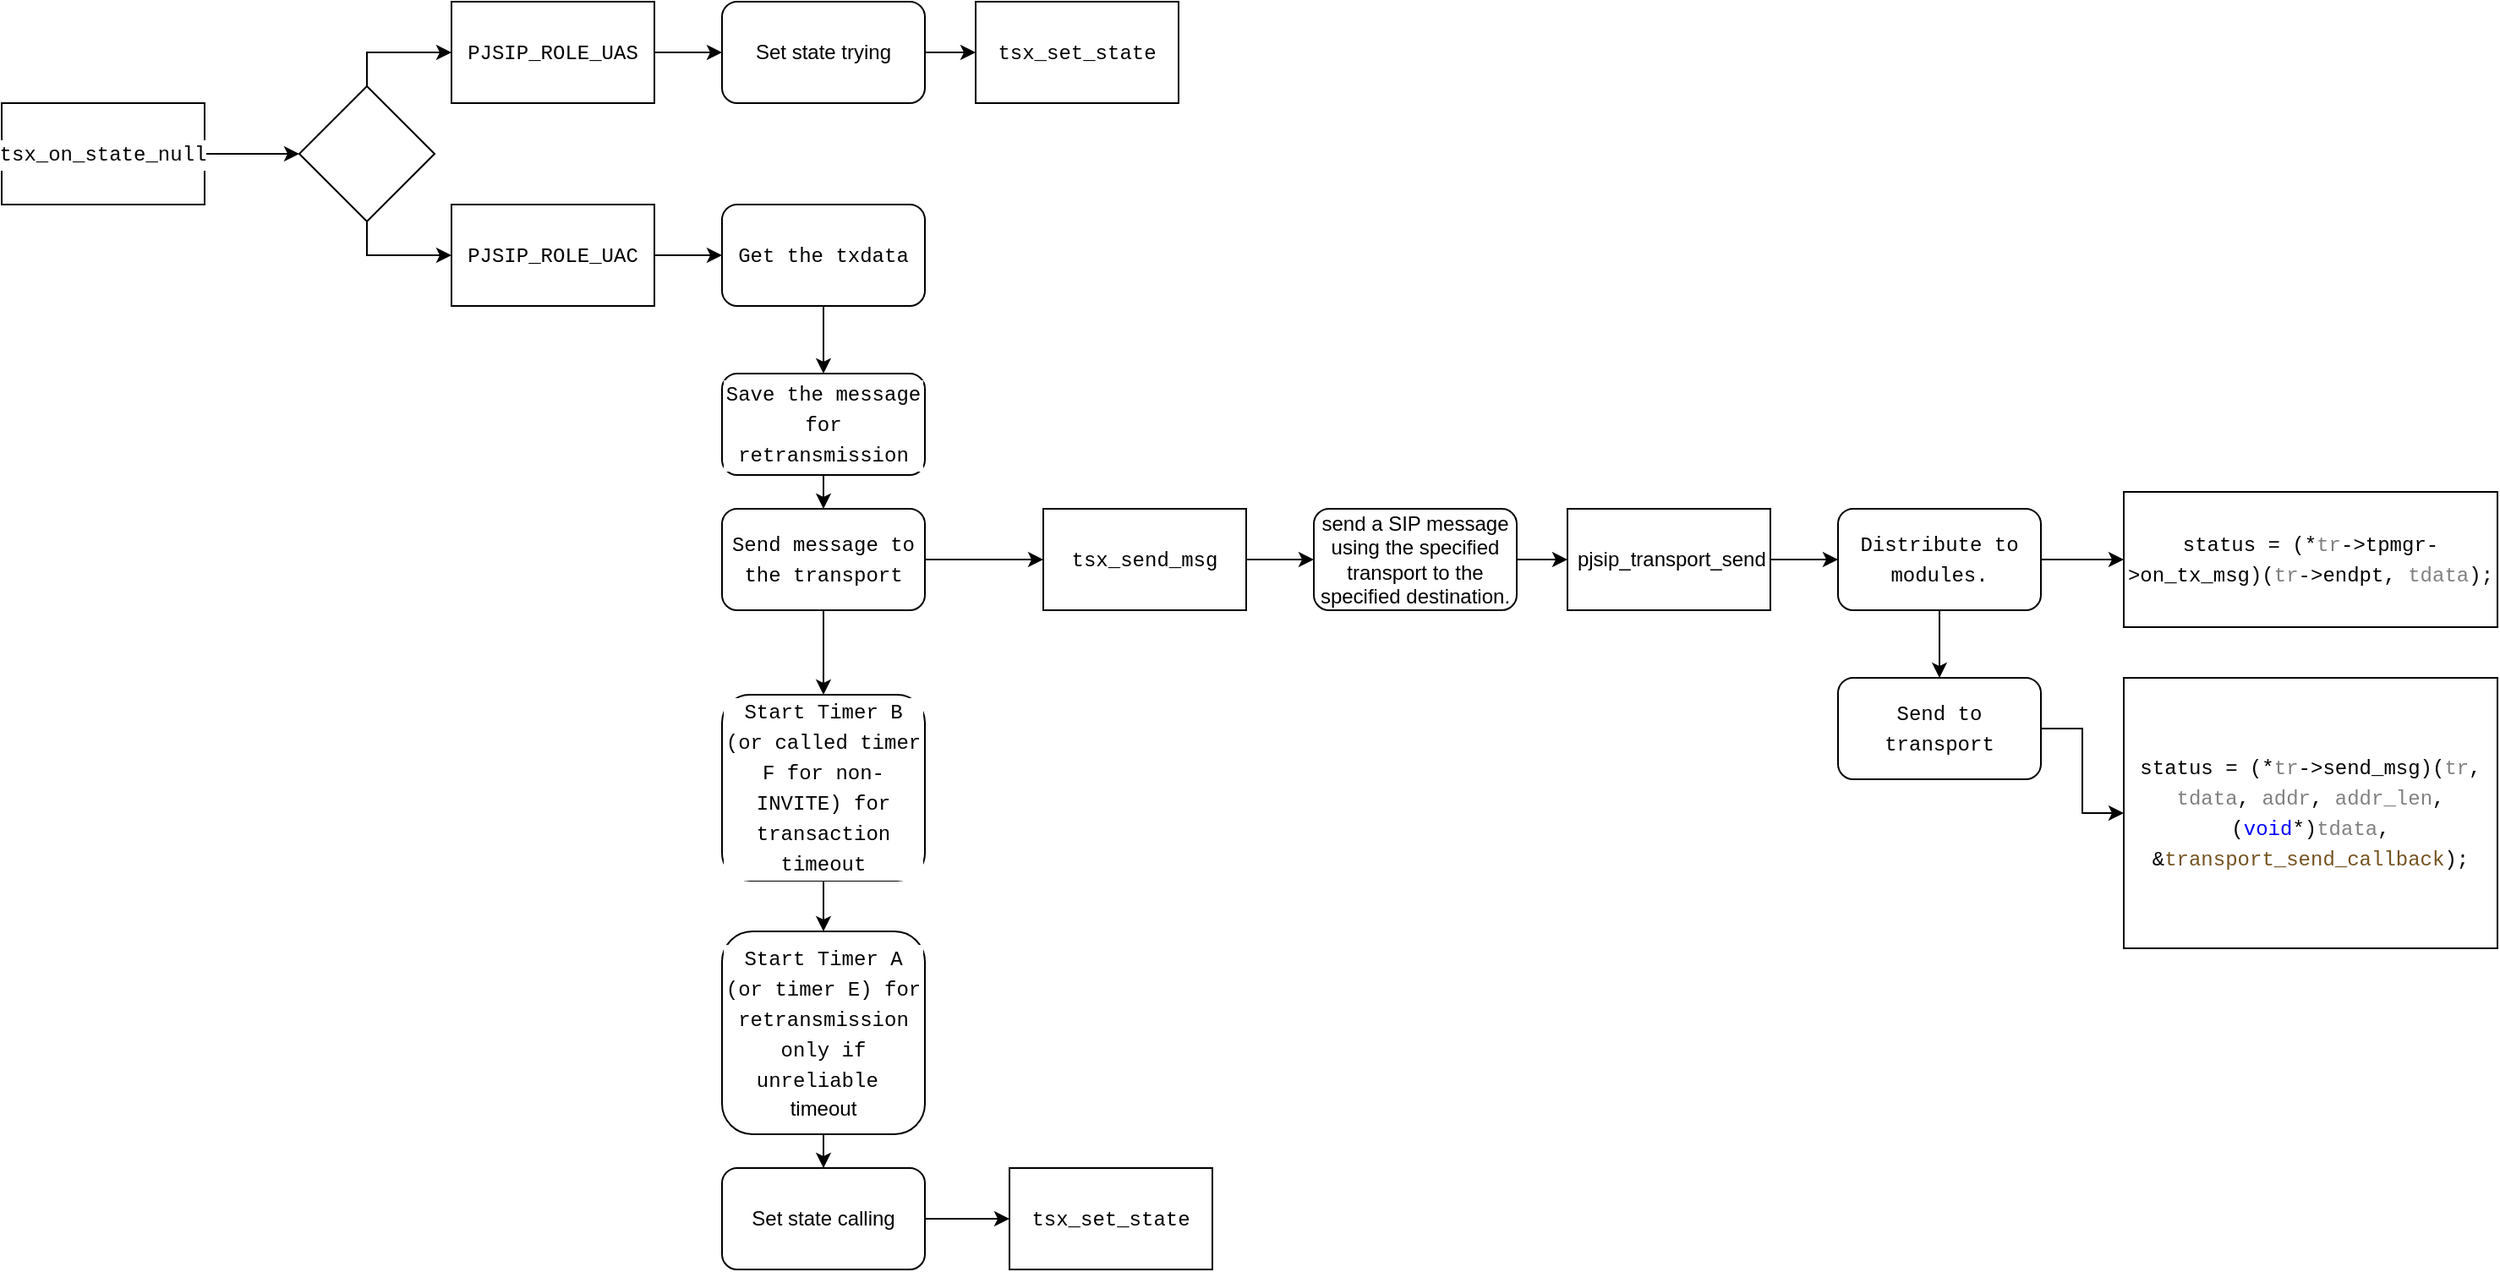 <mxfile version="23.0.2" type="device">
  <diagram name="第 1 页" id="Cg21HPRUDu0QK858DQtc">
    <mxGraphModel dx="1706" dy="-295" grid="1" gridSize="10" guides="1" tooltips="1" connect="1" arrows="1" fold="1" page="1" pageScale="1" pageWidth="827" pageHeight="1169" math="0" shadow="0">
      <root>
        <mxCell id="0" />
        <mxCell id="1" parent="0" />
        <mxCell id="-cGrdV75PCvy61bXwfDb-4" style="edgeStyle=orthogonalEdgeStyle;rounded=0;orthogonalLoop=1;jettySize=auto;html=1;exitX=1;exitY=0.5;exitDx=0;exitDy=0;entryX=0;entryY=0.5;entryDx=0;entryDy=0;" edge="1" parent="1" source="-cGrdV75PCvy61bXwfDb-5" target="-cGrdV75PCvy61bXwfDb-8">
          <mxGeometry relative="1" as="geometry" />
        </mxCell>
        <mxCell id="-cGrdV75PCvy61bXwfDb-5" value="&lt;div style=&quot;background-color: rgb(255, 255, 255); font-family: Menlo, Monaco, &amp;quot;Courier New&amp;quot;, monospace; line-height: 18px;&quot;&gt;tsx_on_state_null&lt;/div&gt;" style="rounded=0;whiteSpace=wrap;html=1;" vertex="1" parent="1">
          <mxGeometry x="354" y="1500" width="120" height="60" as="geometry" />
        </mxCell>
        <mxCell id="-cGrdV75PCvy61bXwfDb-6" style="edgeStyle=orthogonalEdgeStyle;rounded=0;orthogonalLoop=1;jettySize=auto;html=1;exitX=0.5;exitY=0;exitDx=0;exitDy=0;entryX=0;entryY=0.5;entryDx=0;entryDy=0;" edge="1" parent="1" source="-cGrdV75PCvy61bXwfDb-8" target="-cGrdV75PCvy61bXwfDb-10">
          <mxGeometry relative="1" as="geometry" />
        </mxCell>
        <mxCell id="-cGrdV75PCvy61bXwfDb-7" style="edgeStyle=orthogonalEdgeStyle;rounded=0;orthogonalLoop=1;jettySize=auto;html=1;exitX=0.5;exitY=1;exitDx=0;exitDy=0;entryX=0;entryY=0.5;entryDx=0;entryDy=0;" edge="1" parent="1" source="-cGrdV75PCvy61bXwfDb-8" target="-cGrdV75PCvy61bXwfDb-12">
          <mxGeometry relative="1" as="geometry" />
        </mxCell>
        <mxCell id="-cGrdV75PCvy61bXwfDb-8" value="&lt;div style=&quot;background-color: rgb(255, 255, 255); font-family: Menlo, Monaco, &amp;quot;Courier New&amp;quot;, monospace; line-height: 18px;&quot;&gt;&lt;br&gt;&lt;/div&gt;" style="rhombus;whiteSpace=wrap;html=1;" vertex="1" parent="1">
          <mxGeometry x="530" y="1490" width="80" height="80" as="geometry" />
        </mxCell>
        <mxCell id="-cGrdV75PCvy61bXwfDb-9" value="" style="edgeStyle=orthogonalEdgeStyle;rounded=0;orthogonalLoop=1;jettySize=auto;html=1;" edge="1" parent="1" source="-cGrdV75PCvy61bXwfDb-10" target="-cGrdV75PCvy61bXwfDb-22">
          <mxGeometry relative="1" as="geometry" />
        </mxCell>
        <mxCell id="-cGrdV75PCvy61bXwfDb-10" value="&lt;div style=&quot;background-color: rgb(255, 255, 255); font-family: Menlo, Monaco, &amp;quot;Courier New&amp;quot;, monospace; line-height: 18px;&quot;&gt;PJSIP_ROLE_UAS&lt;/div&gt;" style="rounded=0;whiteSpace=wrap;html=1;" vertex="1" parent="1">
          <mxGeometry x="620" y="1440" width="120" height="60" as="geometry" />
        </mxCell>
        <mxCell id="-cGrdV75PCvy61bXwfDb-11" style="edgeStyle=orthogonalEdgeStyle;rounded=0;orthogonalLoop=1;jettySize=auto;html=1;exitX=1;exitY=0.5;exitDx=0;exitDy=0;entryX=0;entryY=0.5;entryDx=0;entryDy=0;" edge="1" parent="1" source="-cGrdV75PCvy61bXwfDb-12" target="-cGrdV75PCvy61bXwfDb-14">
          <mxGeometry relative="1" as="geometry" />
        </mxCell>
        <mxCell id="-cGrdV75PCvy61bXwfDb-12" value="&lt;div style=&quot;background-color: rgb(255, 255, 255); font-family: Menlo, Monaco, &amp;quot;Courier New&amp;quot;, monospace; line-height: 18px;&quot;&gt;PJSIP_ROLE_UAC&lt;br&gt;&lt;/div&gt;" style="rounded=0;whiteSpace=wrap;html=1;" vertex="1" parent="1">
          <mxGeometry x="620" y="1560" width="120" height="60" as="geometry" />
        </mxCell>
        <mxCell id="-cGrdV75PCvy61bXwfDb-13" style="edgeStyle=orthogonalEdgeStyle;rounded=0;orthogonalLoop=1;jettySize=auto;html=1;exitX=0.5;exitY=1;exitDx=0;exitDy=0;" edge="1" parent="1" source="-cGrdV75PCvy61bXwfDb-14" target="-cGrdV75PCvy61bXwfDb-16">
          <mxGeometry relative="1" as="geometry" />
        </mxCell>
        <mxCell id="-cGrdV75PCvy61bXwfDb-14" value="&lt;div style=&quot;background-color: rgb(255, 255, 255); font-family: Menlo, Monaco, &amp;quot;Courier New&amp;quot;, monospace; line-height: 18px;&quot;&gt;Get the txdata&lt;/div&gt;" style="rounded=1;whiteSpace=wrap;html=1;" vertex="1" parent="1">
          <mxGeometry x="780" y="1560" width="120" height="60" as="geometry" />
        </mxCell>
        <mxCell id="-cGrdV75PCvy61bXwfDb-15" style="edgeStyle=orthogonalEdgeStyle;rounded=0;orthogonalLoop=1;jettySize=auto;html=1;exitX=0.5;exitY=1;exitDx=0;exitDy=0;entryX=0.5;entryY=0;entryDx=0;entryDy=0;" edge="1" parent="1" source="-cGrdV75PCvy61bXwfDb-16" target="-cGrdV75PCvy61bXwfDb-29">
          <mxGeometry relative="1" as="geometry" />
        </mxCell>
        <mxCell id="-cGrdV75PCvy61bXwfDb-16" value="&lt;div style=&quot;background-color: rgb(255, 255, 255); font-family: Menlo, Monaco, &amp;quot;Courier New&amp;quot;, monospace; line-height: 18px;&quot;&gt;Save the message for retransmission&lt;/div&gt;" style="rounded=1;whiteSpace=wrap;html=1;" vertex="1" parent="1">
          <mxGeometry x="780" y="1660" width="120" height="60" as="geometry" />
        </mxCell>
        <mxCell id="-cGrdV75PCvy61bXwfDb-17" value="" style="edgeStyle=orthogonalEdgeStyle;rounded=0;orthogonalLoop=1;jettySize=auto;html=1;" edge="1" parent="1" source="-cGrdV75PCvy61bXwfDb-18" target="-cGrdV75PCvy61bXwfDb-20">
          <mxGeometry relative="1" as="geometry" />
        </mxCell>
        <mxCell id="-cGrdV75PCvy61bXwfDb-18" value="&lt;div style=&quot;background-color: rgb(255, 255, 255); font-family: Menlo, Monaco, &amp;quot;Courier New&amp;quot;, monospace; line-height: 18px;&quot;&gt;Start Timer B (or called timer F for non-INVITE) for transaction timeout&lt;/div&gt;" style="rounded=1;whiteSpace=wrap;html=1;" vertex="1" parent="1">
          <mxGeometry x="780" y="1850" width="120" height="110" as="geometry" />
        </mxCell>
        <mxCell id="-cGrdV75PCvy61bXwfDb-19" value="" style="edgeStyle=orthogonalEdgeStyle;rounded=0;orthogonalLoop=1;jettySize=auto;html=1;" edge="1" parent="1" source="-cGrdV75PCvy61bXwfDb-20" target="-cGrdV75PCvy61bXwfDb-25">
          <mxGeometry relative="1" as="geometry" />
        </mxCell>
        <mxCell id="-cGrdV75PCvy61bXwfDb-20" value="&lt;div style=&quot;background-color: rgb(255, 255, 255); font-family: Menlo, Monaco, &amp;quot;Courier New&amp;quot;, monospace; line-height: 18px;&quot;&gt;Start Timer A (or timer E) for retransmission only if unreliable&amp;nbsp;&lt;/div&gt;timeout" style="rounded=1;whiteSpace=wrap;html=1;" vertex="1" parent="1">
          <mxGeometry x="780" y="1990" width="120" height="120" as="geometry" />
        </mxCell>
        <mxCell id="-cGrdV75PCvy61bXwfDb-21" value="" style="edgeStyle=orthogonalEdgeStyle;rounded=0;orthogonalLoop=1;jettySize=auto;html=1;" edge="1" parent="1" source="-cGrdV75PCvy61bXwfDb-22" target="-cGrdV75PCvy61bXwfDb-23">
          <mxGeometry relative="1" as="geometry" />
        </mxCell>
        <mxCell id="-cGrdV75PCvy61bXwfDb-22" value="Set state trying" style="rounded=1;whiteSpace=wrap;html=1;" vertex="1" parent="1">
          <mxGeometry x="780" y="1440" width="120" height="60" as="geometry" />
        </mxCell>
        <mxCell id="-cGrdV75PCvy61bXwfDb-23" value="&lt;div style=&quot;background-color: rgb(255, 255, 255); font-family: Menlo, Monaco, &amp;quot;Courier New&amp;quot;, monospace; line-height: 18px;&quot;&gt;tsx_set_state&lt;/div&gt;" style="whiteSpace=wrap;html=1;" vertex="1" parent="1">
          <mxGeometry x="930" y="1440" width="120" height="60" as="geometry" />
        </mxCell>
        <mxCell id="-cGrdV75PCvy61bXwfDb-24" value="" style="edgeStyle=orthogonalEdgeStyle;rounded=0;orthogonalLoop=1;jettySize=auto;html=1;" edge="1" parent="1" source="-cGrdV75PCvy61bXwfDb-25" target="-cGrdV75PCvy61bXwfDb-26">
          <mxGeometry relative="1" as="geometry" />
        </mxCell>
        <mxCell id="-cGrdV75PCvy61bXwfDb-25" value="Set state calling" style="rounded=1;whiteSpace=wrap;html=1;" vertex="1" parent="1">
          <mxGeometry x="780" y="2130" width="120" height="60" as="geometry" />
        </mxCell>
        <mxCell id="-cGrdV75PCvy61bXwfDb-26" value="&lt;div style=&quot;background-color: rgb(255, 255, 255); font-family: Menlo, Monaco, &amp;quot;Courier New&amp;quot;, monospace; line-height: 18px;&quot;&gt;tsx_set_state&lt;/div&gt;" style="whiteSpace=wrap;html=1;" vertex="1" parent="1">
          <mxGeometry x="950" y="2130" width="120" height="60" as="geometry" />
        </mxCell>
        <mxCell id="-cGrdV75PCvy61bXwfDb-27" value="" style="edgeStyle=orthogonalEdgeStyle;rounded=0;orthogonalLoop=1;jettySize=auto;html=1;" edge="1" parent="1" source="-cGrdV75PCvy61bXwfDb-29" target="-cGrdV75PCvy61bXwfDb-18">
          <mxGeometry relative="1" as="geometry" />
        </mxCell>
        <mxCell id="-cGrdV75PCvy61bXwfDb-28" style="edgeStyle=orthogonalEdgeStyle;rounded=0;orthogonalLoop=1;jettySize=auto;html=1;exitX=1;exitY=0.5;exitDx=0;exitDy=0;entryX=0;entryY=0.5;entryDx=0;entryDy=0;" edge="1" parent="1" source="-cGrdV75PCvy61bXwfDb-29" target="-cGrdV75PCvy61bXwfDb-31">
          <mxGeometry relative="1" as="geometry" />
        </mxCell>
        <mxCell id="-cGrdV75PCvy61bXwfDb-29" value="&lt;div style=&quot;background-color: rgb(255, 255, 255); font-family: Menlo, Monaco, &amp;quot;Courier New&amp;quot;, monospace; line-height: 18px;&quot;&gt;&lt;div style=&quot;line-height: 18px;&quot;&gt;Send message to the transport&lt;/div&gt;&lt;/div&gt;" style="rounded=1;whiteSpace=wrap;html=1;" vertex="1" parent="1">
          <mxGeometry x="780" y="1740" width="120" height="60" as="geometry" />
        </mxCell>
        <mxCell id="-cGrdV75PCvy61bXwfDb-30" value="" style="edgeStyle=orthogonalEdgeStyle;rounded=0;orthogonalLoop=1;jettySize=auto;html=1;" edge="1" parent="1" source="-cGrdV75PCvy61bXwfDb-31" target="-cGrdV75PCvy61bXwfDb-33">
          <mxGeometry relative="1" as="geometry" />
        </mxCell>
        <mxCell id="-cGrdV75PCvy61bXwfDb-31" value="&lt;div style=&quot;background-color: rgb(255, 255, 255); font-family: Menlo, Monaco, &amp;quot;Courier New&amp;quot;, monospace; line-height: 18px;&quot;&gt;tsx_send_msg&lt;/div&gt;" style="whiteSpace=wrap;html=1;" vertex="1" parent="1">
          <mxGeometry x="970" y="1740" width="120" height="60" as="geometry" />
        </mxCell>
        <mxCell id="-cGrdV75PCvy61bXwfDb-32" style="edgeStyle=orthogonalEdgeStyle;rounded=0;orthogonalLoop=1;jettySize=auto;html=1;exitX=1;exitY=0.5;exitDx=0;exitDy=0;entryX=0;entryY=0.5;entryDx=0;entryDy=0;" edge="1" parent="1" source="-cGrdV75PCvy61bXwfDb-33" target="-cGrdV75PCvy61bXwfDb-35">
          <mxGeometry relative="1" as="geometry" />
        </mxCell>
        <mxCell id="-cGrdV75PCvy61bXwfDb-33" value="send a SIP message using the specified transport to the specified destination." style="rounded=1;whiteSpace=wrap;html=1;" vertex="1" parent="1">
          <mxGeometry x="1130" y="1740" width="120" height="60" as="geometry" />
        </mxCell>
        <mxCell id="-cGrdV75PCvy61bXwfDb-34" style="edgeStyle=orthogonalEdgeStyle;rounded=0;orthogonalLoop=1;jettySize=auto;html=1;exitX=1;exitY=0.5;exitDx=0;exitDy=0;entryX=0;entryY=0.5;entryDx=0;entryDy=0;" edge="1" parent="1" source="-cGrdV75PCvy61bXwfDb-35" target="-cGrdV75PCvy61bXwfDb-40">
          <mxGeometry relative="1" as="geometry" />
        </mxCell>
        <mxCell id="-cGrdV75PCvy61bXwfDb-35" value="&amp;nbsp;pjsip_transport_send" style="whiteSpace=wrap;html=1;" vertex="1" parent="1">
          <mxGeometry x="1280" y="1740" width="120" height="60" as="geometry" />
        </mxCell>
        <mxCell id="-cGrdV75PCvy61bXwfDb-36" value="" style="edgeStyle=orthogonalEdgeStyle;rounded=0;orthogonalLoop=1;jettySize=auto;html=1;" edge="1" parent="1" source="-cGrdV75PCvy61bXwfDb-37" target="-cGrdV75PCvy61bXwfDb-42">
          <mxGeometry relative="1" as="geometry" />
        </mxCell>
        <mxCell id="-cGrdV75PCvy61bXwfDb-37" value="&lt;div style=&quot;background-color: rgb(255, 255, 255); font-family: Menlo, Monaco, &amp;quot;Courier New&amp;quot;, monospace; line-height: 18px;&quot;&gt;Send to transport&lt;/div&gt;" style="rounded=1;whiteSpace=wrap;html=1;" vertex="1" parent="1">
          <mxGeometry x="1440" y="1840" width="120" height="60" as="geometry" />
        </mxCell>
        <mxCell id="-cGrdV75PCvy61bXwfDb-38" value="" style="edgeStyle=orthogonalEdgeStyle;rounded=0;orthogonalLoop=1;jettySize=auto;html=1;" edge="1" parent="1" source="-cGrdV75PCvy61bXwfDb-40" target="-cGrdV75PCvy61bXwfDb-37">
          <mxGeometry relative="1" as="geometry" />
        </mxCell>
        <mxCell id="-cGrdV75PCvy61bXwfDb-39" value="" style="edgeStyle=orthogonalEdgeStyle;rounded=0;orthogonalLoop=1;jettySize=auto;html=1;" edge="1" parent="1" source="-cGrdV75PCvy61bXwfDb-40" target="-cGrdV75PCvy61bXwfDb-41">
          <mxGeometry relative="1" as="geometry" />
        </mxCell>
        <mxCell id="-cGrdV75PCvy61bXwfDb-40" value="&lt;div style=&quot;background-color: rgb(255, 255, 255); font-family: Menlo, Monaco, &amp;quot;Courier New&amp;quot;, monospace; line-height: 18px;&quot;&gt;Distribute to modules. &lt;/div&gt;" style="rounded=1;whiteSpace=wrap;html=1;" vertex="1" parent="1">
          <mxGeometry x="1440" y="1740" width="120" height="60" as="geometry" />
        </mxCell>
        <mxCell id="-cGrdV75PCvy61bXwfDb-41" value="&lt;div style=&quot;background-color: rgb(255, 255, 255); font-family: Menlo, Monaco, &amp;quot;Courier New&amp;quot;, monospace; line-height: 18px;&quot;&gt;status = (*&lt;span style=&quot;color: #808080;&quot;&gt;tr&lt;/span&gt;-&amp;gt;tpmgr-&amp;gt;on_tx_msg)(&lt;span style=&quot;color: #808080;&quot;&gt;tr&lt;/span&gt;-&amp;gt;endpt, &lt;span style=&quot;color: #808080;&quot;&gt;tdata&lt;/span&gt;);&lt;/div&gt;" style="whiteSpace=wrap;html=1;" vertex="1" parent="1">
          <mxGeometry x="1609" y="1730" width="221" height="80" as="geometry" />
        </mxCell>
        <mxCell id="-cGrdV75PCvy61bXwfDb-42" value="&lt;div style=&quot;background-color: rgb(255, 255, 255); font-family: Menlo, Monaco, &amp;quot;Courier New&amp;quot;, monospace; line-height: 18px;&quot;&gt;&lt;div&gt;status = (*&lt;span style=&quot;color: #808080;&quot;&gt;tr&lt;/span&gt;-&amp;gt;send_msg)(&lt;span style=&quot;color: #808080;&quot;&gt;tr&lt;/span&gt;, &lt;span style=&quot;color: #808080;&quot;&gt;tdata&lt;/span&gt;,  &lt;span style=&quot;color: #808080;&quot;&gt;addr&lt;/span&gt;, &lt;span style=&quot;color: #808080;&quot;&gt;addr_len&lt;/span&gt;, (&lt;span style=&quot;color: #0000ff;&quot;&gt;void&lt;/span&gt;*)&lt;span style=&quot;color: #808080;&quot;&gt;tdata&lt;/span&gt;, &lt;/div&gt;&lt;div&gt;                             &amp;amp;&lt;span style=&quot;color: #74531f;&quot;&gt;transport_send_callback&lt;/span&gt;);&lt;/div&gt;&lt;/div&gt;" style="whiteSpace=wrap;html=1;" vertex="1" parent="1">
          <mxGeometry x="1609" y="1840" width="221" height="160" as="geometry" />
        </mxCell>
      </root>
    </mxGraphModel>
  </diagram>
</mxfile>
